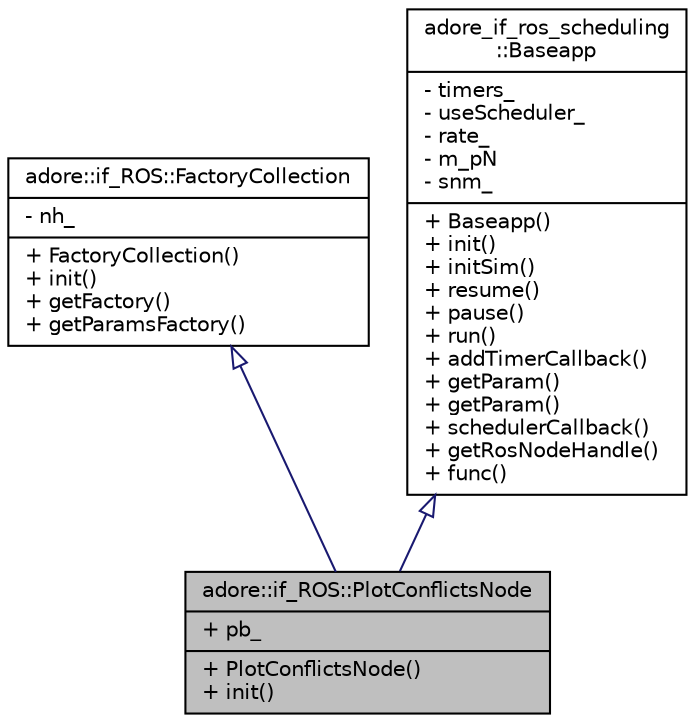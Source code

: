 digraph "adore::if_ROS::PlotConflictsNode"
{
 // LATEX_PDF_SIZE
  edge [fontname="Helvetica",fontsize="10",labelfontname="Helvetica",labelfontsize="10"];
  node [fontname="Helvetica",fontsize="10",shape=record];
  Node1 [label="{adore::if_ROS::PlotConflictsNode\n|+ pb_\l|+ PlotConflictsNode()\l+ init()\l}",height=0.2,width=0.4,color="black", fillcolor="grey75", style="filled", fontcolor="black",tooltip=" "];
  Node2 -> Node1 [dir="back",color="midnightblue",fontsize="10",style="solid",arrowtail="onormal",fontname="Helvetica"];
  Node2 [label="{adore::if_ROS::FactoryCollection\n|- nh_\l|+ FactoryCollection()\l+ init()\l+ getFactory()\l+ getParamsFactory()\l}",height=0.2,width=0.4,color="black", fillcolor="white", style="filled",URL="$classadore_1_1if__ROS_1_1FactoryCollection.html",tooltip=" "];
  Node3 -> Node1 [dir="back",color="midnightblue",fontsize="10",style="solid",arrowtail="onormal",fontname="Helvetica"];
  Node3 [label="{adore_if_ros_scheduling\l::Baseapp\n|- timers_\l- useScheduler_\l- rate_\l- m_pN\l- snm_\l|+ Baseapp()\l+ init()\l+ initSim()\l+ resume()\l+ pause()\l+ run()\l+ addTimerCallback()\l+ getParam()\l+ getParam()\l+ schedulerCallback()\l+ getRosNodeHandle()\l+ func()\l}",height=0.2,width=0.4,color="black", fillcolor="white", style="filled",URL="$classadore__if__ros__scheduling_1_1Baseapp.html",tooltip=" "];
}
